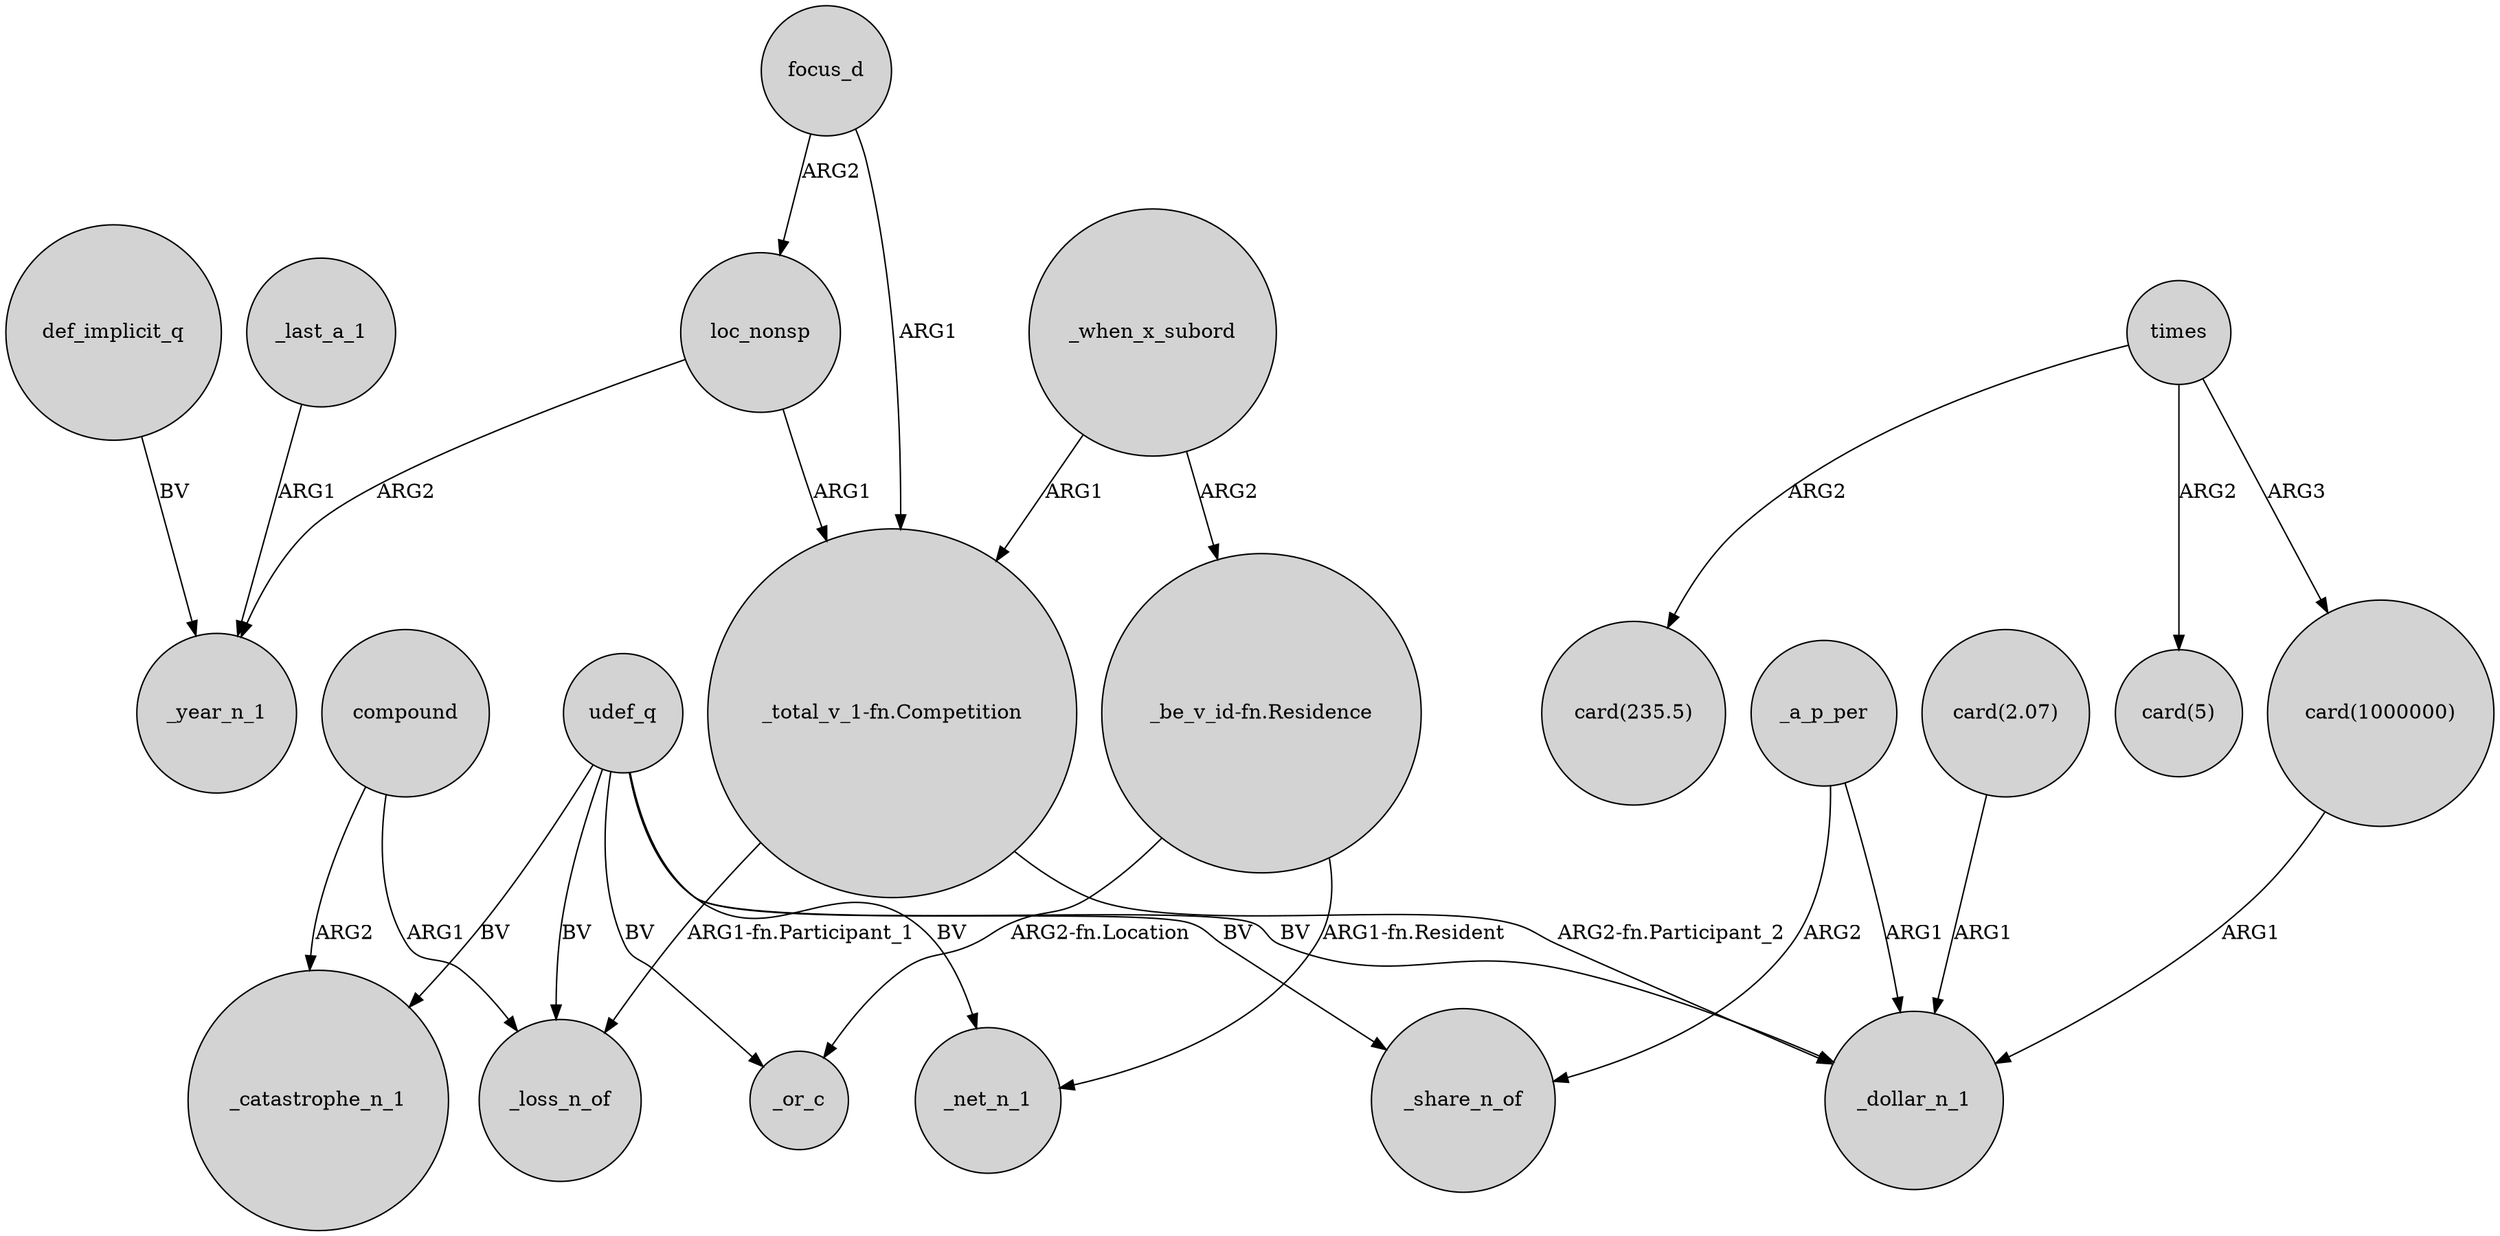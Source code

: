 digraph {
	node [shape=circle style=filled]
	def_implicit_q -> _year_n_1 [label=BV]
	loc_nonsp -> "_total_v_1-fn.Competition" [label=ARG1]
	times -> "card(235.5)" [label=ARG2]
	times -> "card(1000000)" [label=ARG3]
	focus_d -> loc_nonsp [label=ARG2]
	"_be_v_id-fn.Residence" -> _or_c [label="ARG2-fn.Location"]
	loc_nonsp -> _year_n_1 [label=ARG2]
	udef_q -> _or_c [label=BV]
	times -> "card(5)" [label=ARG2]
	_when_x_subord -> "_be_v_id-fn.Residence" [label=ARG2]
	compound -> _loss_n_of [label=ARG1]
	"_total_v_1-fn.Competition" -> _dollar_n_1 [label="ARG2-fn.Participant_2"]
	focus_d -> "_total_v_1-fn.Competition" [label=ARG1]
	_a_p_per -> _share_n_of [label=ARG2]
	udef_q -> _share_n_of [label=BV]
	udef_q -> _net_n_1 [label=BV]
	udef_q -> _loss_n_of [label=BV]
	_last_a_1 -> _year_n_1 [label=ARG1]
	udef_q -> _dollar_n_1 [label=BV]
	"card(1000000)" -> _dollar_n_1 [label=ARG1]
	_a_p_per -> _dollar_n_1 [label=ARG1]
	"_be_v_id-fn.Residence" -> _net_n_1 [label="ARG1-fn.Resident"]
	compound -> _catastrophe_n_1 [label=ARG2]
	"_total_v_1-fn.Competition" -> _loss_n_of [label="ARG1-fn.Participant_1"]
	_when_x_subord -> "_total_v_1-fn.Competition" [label=ARG1]
	udef_q -> _catastrophe_n_1 [label=BV]
	"card(2.07)" -> _dollar_n_1 [label=ARG1]
}
